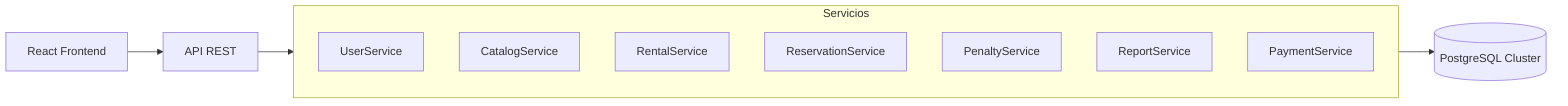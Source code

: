 flowchart LR
  FE[React Frontend]
  API[API REST]
  subgraph Servicios
    US[UserService]
    CT[CatalogService]
    RS[RentalService]
    RSV[ReservationService]
    PS[PenaltyService]
    RPT[ReportService]
    PYS[PaymentService]
  end
  DB[(PostgreSQL Cluster)]

  FE --> API --> Servicios --> DB